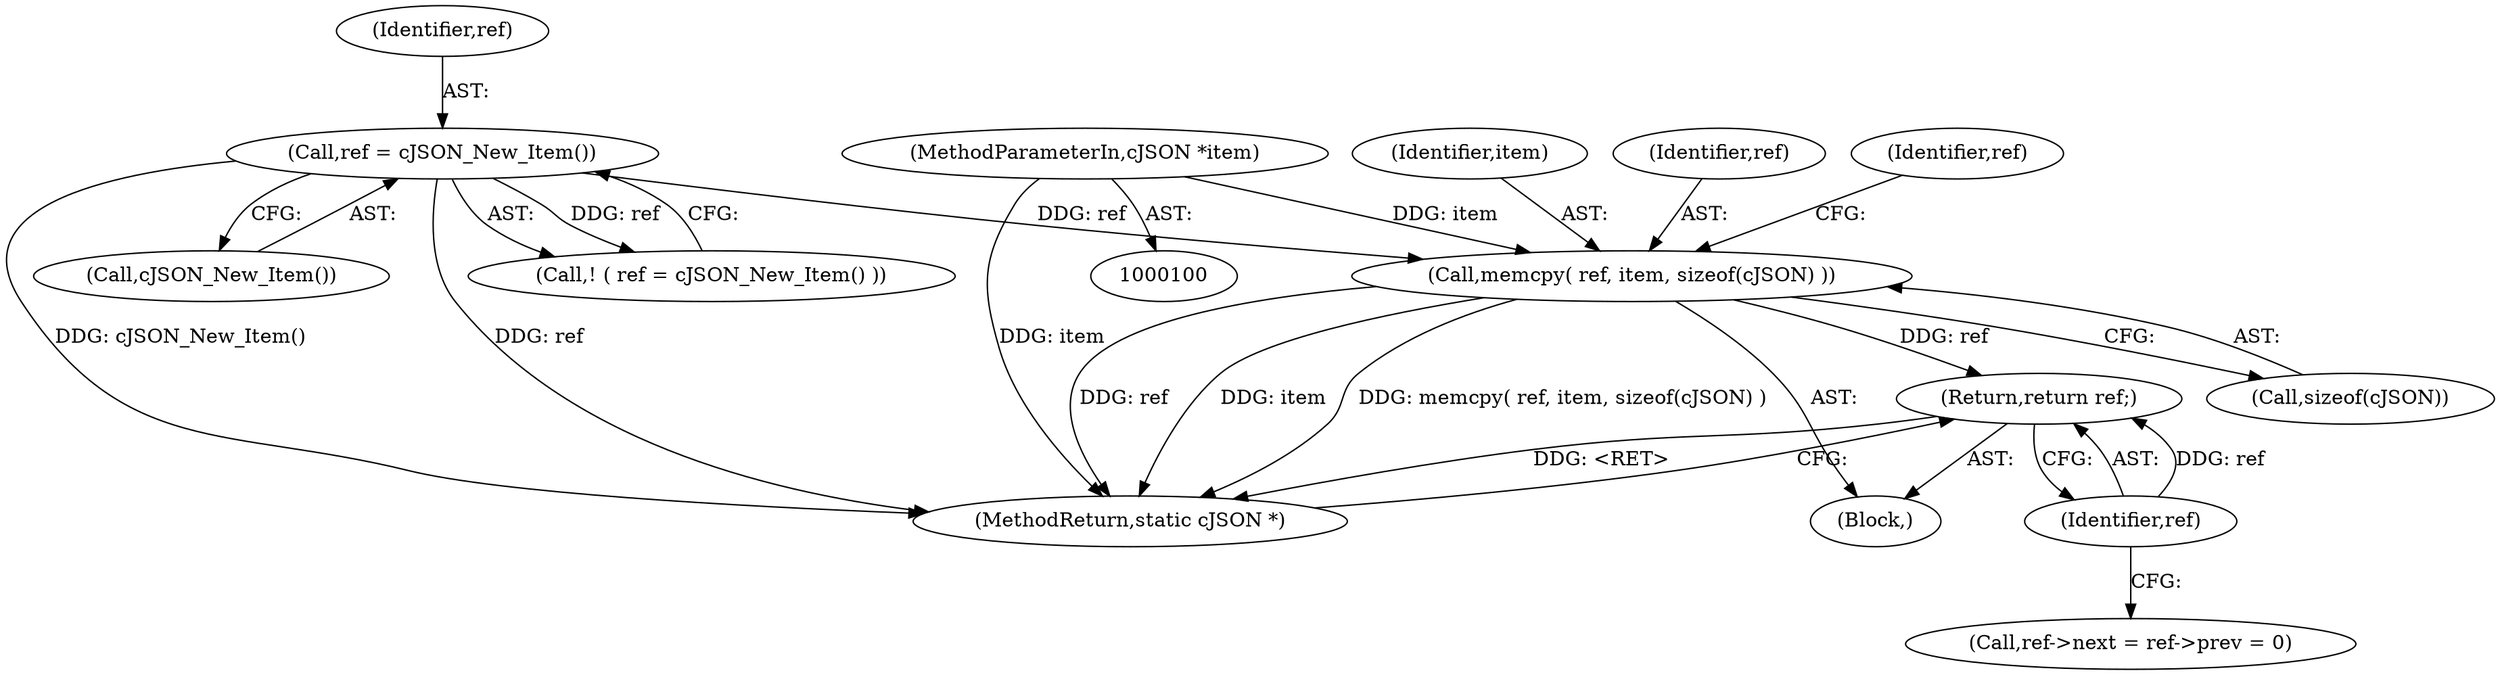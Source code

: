 digraph "1_iperf_91f2fa59e8ed80dfbf400add0164ee0e508e412a_33@pointer" {
"1000135" [label="(Return,return ref;)"];
"1000136" [label="(Identifier,ref)"];
"1000111" [label="(Call,memcpy( ref, item, sizeof(cJSON) ))"];
"1000106" [label="(Call,ref = cJSON_New_Item())"];
"1000101" [label="(MethodParameterIn,cJSON *item)"];
"1000137" [label="(MethodReturn,static cJSON *)"];
"1000118" [label="(Identifier,ref)"];
"1000113" [label="(Identifier,item)"];
"1000105" [label="(Call,! ( ref = cJSON_New_Item() ))"];
"1000101" [label="(MethodParameterIn,cJSON *item)"];
"1000111" [label="(Call,memcpy( ref, item, sizeof(cJSON) ))"];
"1000135" [label="(Return,return ref;)"];
"1000112" [label="(Identifier,ref)"];
"1000108" [label="(Call,cJSON_New_Item())"];
"1000107" [label="(Identifier,ref)"];
"1000114" [label="(Call,sizeof(cJSON))"];
"1000136" [label="(Identifier,ref)"];
"1000102" [label="(Block,)"];
"1000126" [label="(Call,ref->next = ref->prev = 0)"];
"1000106" [label="(Call,ref = cJSON_New_Item())"];
"1000135" -> "1000102"  [label="AST: "];
"1000135" -> "1000136"  [label="CFG: "];
"1000136" -> "1000135"  [label="AST: "];
"1000137" -> "1000135"  [label="CFG: "];
"1000135" -> "1000137"  [label="DDG: <RET>"];
"1000136" -> "1000135"  [label="DDG: ref"];
"1000111" -> "1000135"  [label="DDG: ref"];
"1000136" -> "1000126"  [label="CFG: "];
"1000111" -> "1000102"  [label="AST: "];
"1000111" -> "1000114"  [label="CFG: "];
"1000112" -> "1000111"  [label="AST: "];
"1000113" -> "1000111"  [label="AST: "];
"1000114" -> "1000111"  [label="AST: "];
"1000118" -> "1000111"  [label="CFG: "];
"1000111" -> "1000137"  [label="DDG: ref"];
"1000111" -> "1000137"  [label="DDG: item"];
"1000111" -> "1000137"  [label="DDG: memcpy( ref, item, sizeof(cJSON) )"];
"1000106" -> "1000111"  [label="DDG: ref"];
"1000101" -> "1000111"  [label="DDG: item"];
"1000106" -> "1000105"  [label="AST: "];
"1000106" -> "1000108"  [label="CFG: "];
"1000107" -> "1000106"  [label="AST: "];
"1000108" -> "1000106"  [label="AST: "];
"1000105" -> "1000106"  [label="CFG: "];
"1000106" -> "1000137"  [label="DDG: cJSON_New_Item()"];
"1000106" -> "1000137"  [label="DDG: ref"];
"1000106" -> "1000105"  [label="DDG: ref"];
"1000101" -> "1000100"  [label="AST: "];
"1000101" -> "1000137"  [label="DDG: item"];
}
